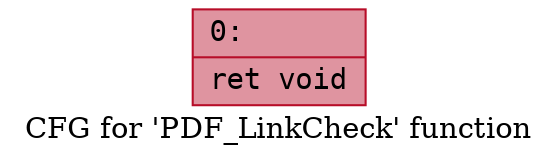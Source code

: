 digraph "CFG for 'PDF_LinkCheck' function" {
	label="CFG for 'PDF_LinkCheck' function";

	Node0x600001623bb0 [shape=record,color="#b70d28ff", style=filled, fillcolor="#b70d2870" fontname="Courier",label="{0:\l|  ret void\l}"];
}
